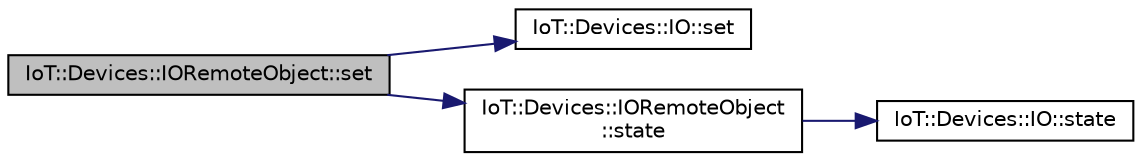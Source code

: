 digraph "IoT::Devices::IORemoteObject::set"
{
 // LATEX_PDF_SIZE
  edge [fontname="Helvetica",fontsize="10",labelfontname="Helvetica",labelfontsize="10"];
  node [fontname="Helvetica",fontsize="10",shape=record];
  rankdir="LR";
  Node1 [label="IoT::Devices::IORemoteObject::set",height=0.2,width=0.4,color="black", fillcolor="grey75", style="filled", fontcolor="black",tooltip="Returns the TypeId of the class."];
  Node1 -> Node2 [color="midnightblue",fontsize="10",style="solid",fontname="Helvetica"];
  Node2 [label="IoT::Devices::IO::set",height=0.2,width=0.4,color="black", fillcolor="white", style="filled",URL="$classIoT_1_1Devices_1_1IO.html#a73f49885895bc302878542ce4ed3a38f",tooltip="Returns the current state of the pin."];
  Node1 -> Node3 [color="midnightblue",fontsize="10",style="solid",fontname="Helvetica"];
  Node3 [label="IoT::Devices::IORemoteObject\l::state",height=0.2,width=0.4,color="black", fillcolor="white", style="filled",URL="$classIoT_1_1Devices_1_1IORemoteObject.html#ab9c0bf70b039b69ecf4f4209449914d7",tooltip=" "];
  Node3 -> Node4 [color="midnightblue",fontsize="10",style="solid",fontname="Helvetica"];
  Node4 [label="IoT::Devices::IO::state",height=0.2,width=0.4,color="black", fillcolor="white", style="filled",URL="$classIoT_1_1Devices_1_1IO.html#a32fcb43509e30487392b9d9df2820f80",tooltip="Destroys the IO."];
}
